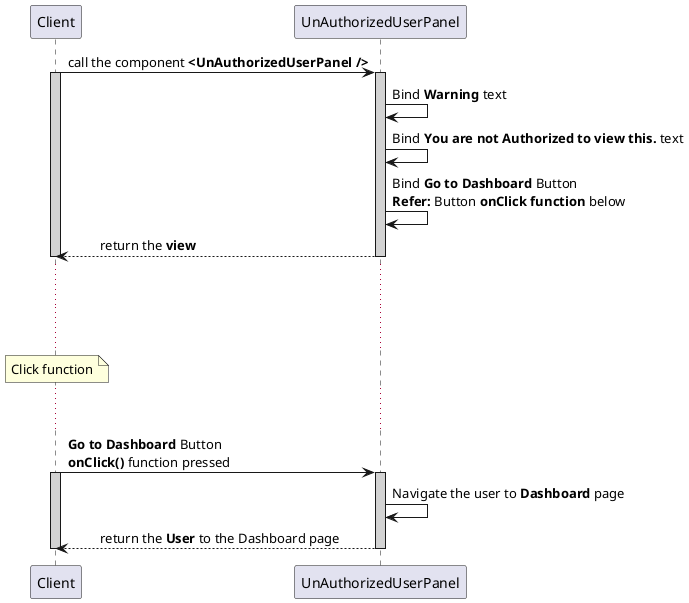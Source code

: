 @startuml UnAuthorizedUserPanel
participant Client
participant UnAuthorizedUserPanel

Client -> UnAuthorizedUserPanel : call the component **<UnAuthorizedUserPanel />**
activate Client #D3D3D3
activate UnAuthorizedUserPanel #D3D3D3

UnAuthorizedUserPanel -> UnAuthorizedUserPanel : Bind **Warning** text
UnAuthorizedUserPanel -> UnAuthorizedUserPanel : Bind **You are not Authorized to view this.** text
UnAuthorizedUserPanel -> UnAuthorizedUserPanel : Bind **Go to Dashboard** Button \n**Refer:** Button **onClick function** below

Client <-- UnAuthorizedUserPanel : \treturn the **view**
deactivate UnAuthorizedUserPanel
deactivate Client

... ...
... ...
note over Client: Click function
... ...

Client -> UnAuthorizedUserPanel: **Go to Dashboard** Button \n**onClick()** function pressed
activate Client #D3D3D3
activate UnAuthorizedUserPanel #D3D3D3
UnAuthorizedUserPanel -> UnAuthorizedUserPanel : Navigate the user to **Dashboard** page
Client <-- UnAuthorizedUserPanel : \treturn the **User** to the Dashboard page
deactivate UnAuthorizedUserPanel

deactivate Client

@enduml